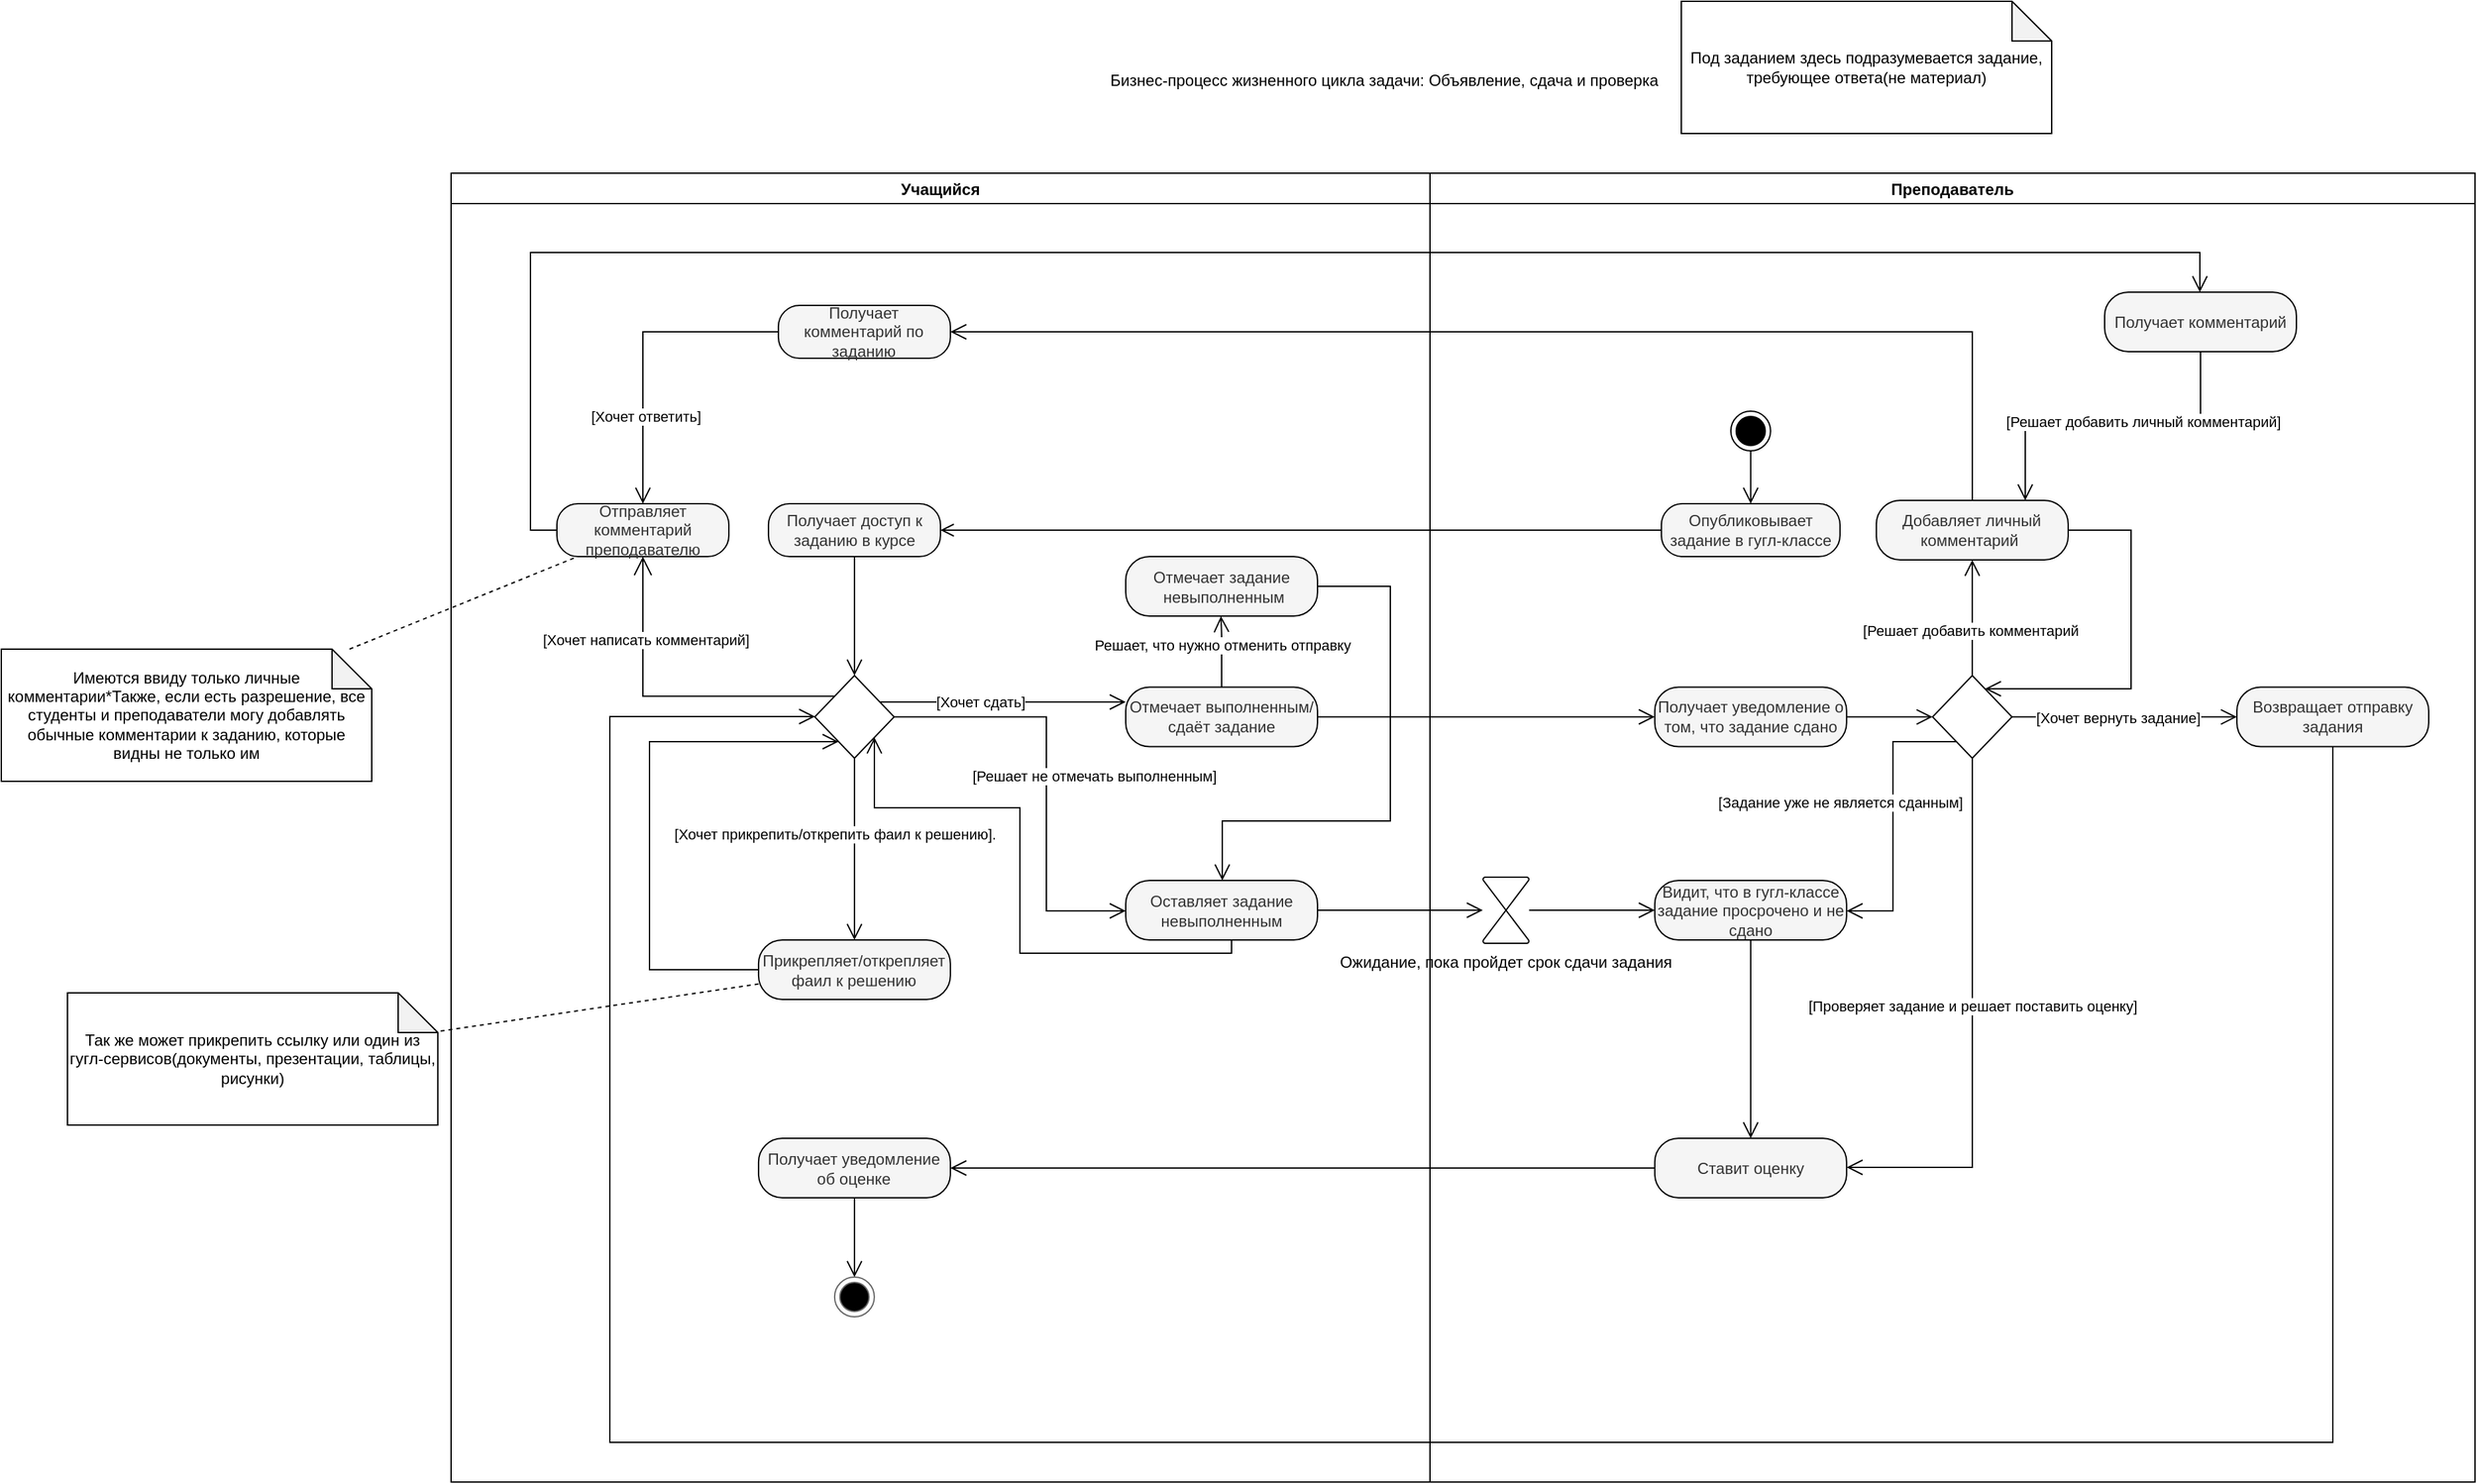 <mxfile version="17.1.2" type="github">
  <diagram id="ylUfS64duYymFjWkmxjw" name="Page-1">
    <mxGraphModel dx="2628" dy="2053" grid="1" gridSize="10" guides="1" tooltips="1" connect="1" arrows="1" fold="1" page="1" pageScale="1" pageWidth="850" pageHeight="1100" math="0" shadow="0">
      <root>
        <mxCell id="0" />
        <mxCell id="1" parent="0" />
        <mxCell id="qSVLZNxjzEXECnaaf9MO-2" value="Учащийся" style="swimlane;" vertex="1" parent="1">
          <mxGeometry x="-210" y="30" width="740" height="990" as="geometry" />
        </mxCell>
        <mxCell id="qSVLZNxjzEXECnaaf9MO-13" style="edgeStyle=orthogonalEdgeStyle;rounded=0;orthogonalLoop=1;jettySize=auto;html=1;endArrow=open;endFill=0;startSize=10;endSize=10;strokeColor=#000000;" edge="1" parent="qSVLZNxjzEXECnaaf9MO-2" source="qSVLZNxjzEXECnaaf9MO-11" target="qSVLZNxjzEXECnaaf9MO-12">
          <mxGeometry relative="1" as="geometry" />
        </mxCell>
        <mxCell id="qSVLZNxjzEXECnaaf9MO-11" value="Получает доступ к заданию в курсе" style="rounded=1;whiteSpace=wrap;html=1;arcSize=40;fillColor=#f5f5f5;strokeColor=#000000;fontColor=#333333;" vertex="1" parent="qSVLZNxjzEXECnaaf9MO-2">
          <mxGeometry x="239.94" y="250" width="130" height="40" as="geometry" />
        </mxCell>
        <mxCell id="qSVLZNxjzEXECnaaf9MO-12" value="" style="rhombus;whiteSpace=wrap;html=1;strokeColor=#000000;" vertex="1" parent="qSVLZNxjzEXECnaaf9MO-2">
          <mxGeometry x="274.94" y="380" width="60" height="62.5" as="geometry" />
        </mxCell>
        <mxCell id="qSVLZNxjzEXECnaaf9MO-22" style="edgeStyle=orthogonalEdgeStyle;rounded=0;orthogonalLoop=1;jettySize=auto;html=1;endArrow=open;endFill=0;startSize=10;endSize=10;strokeColor=#000000;" edge="1" parent="qSVLZNxjzEXECnaaf9MO-2" source="qSVLZNxjzEXECnaaf9MO-19" target="qSVLZNxjzEXECnaaf9MO-12">
          <mxGeometry relative="1" as="geometry">
            <Array as="points">
              <mxPoint x="150" y="603" />
              <mxPoint x="150" y="430" />
            </Array>
          </mxGeometry>
        </mxCell>
        <mxCell id="qSVLZNxjzEXECnaaf9MO-19" value="Прикрепляет/открепляет фаил к решению" style="rounded=1;whiteSpace=wrap;html=1;arcSize=40;fillColor=#f5f5f5;strokeColor=#000000;fontColor=#333333;" vertex="1" parent="qSVLZNxjzEXECnaaf9MO-2">
          <mxGeometry x="232.44" y="580" width="145" height="45" as="geometry" />
        </mxCell>
        <mxCell id="qSVLZNxjzEXECnaaf9MO-17" style="edgeStyle=orthogonalEdgeStyle;rounded=0;orthogonalLoop=1;jettySize=auto;html=1;endArrow=open;endFill=0;startSize=10;endSize=10;strokeColor=#000000;" edge="1" parent="qSVLZNxjzEXECnaaf9MO-2" source="qSVLZNxjzEXECnaaf9MO-12" target="qSVLZNxjzEXECnaaf9MO-19">
          <mxGeometry relative="1" as="geometry">
            <mxPoint x="304.94" y="570" as="targetPoint" />
          </mxGeometry>
        </mxCell>
        <mxCell id="qSVLZNxjzEXECnaaf9MO-18" value="[Хочет прикрепить/открепить фаил к решению]." style="edgeLabel;html=1;align=center;verticalAlign=middle;resizable=0;points=[];" vertex="1" connectable="0" parent="qSVLZNxjzEXECnaaf9MO-17">
          <mxGeometry x="-0.348" y="-1" relative="1" as="geometry">
            <mxPoint x="-14" y="12" as="offset" />
          </mxGeometry>
        </mxCell>
        <mxCell id="qSVLZNxjzEXECnaaf9MO-44" value="Получает комментарий по заданию" style="rounded=1;whiteSpace=wrap;html=1;arcSize=40;fillColor=#f5f5f5;strokeColor=#000000;fontColor=#333333;" vertex="1" parent="qSVLZNxjzEXECnaaf9MO-2">
          <mxGeometry x="247.44" y="100" width="130" height="40" as="geometry" />
        </mxCell>
        <mxCell id="qSVLZNxjzEXECnaaf9MO-48" value="Отмечает выполненным/сдаёт задание" style="rounded=1;whiteSpace=wrap;html=1;arcSize=40;fillColor=#f5f5f5;strokeColor=#000000;fontColor=#333333;" vertex="1" parent="qSVLZNxjzEXECnaaf9MO-2">
          <mxGeometry x="510.0" y="388.75" width="145" height="45" as="geometry" />
        </mxCell>
        <mxCell id="qSVLZNxjzEXECnaaf9MO-49" value="" style="edgeStyle=orthogonalEdgeStyle;rounded=0;orthogonalLoop=1;jettySize=auto;html=1;endArrow=open;endFill=0;startSize=10;endSize=10;strokeColor=#000000;" edge="1" parent="qSVLZNxjzEXECnaaf9MO-2" source="qSVLZNxjzEXECnaaf9MO-12" target="qSVLZNxjzEXECnaaf9MO-48">
          <mxGeometry relative="1" as="geometry">
            <mxPoint x="509.95" y="357" as="targetPoint" />
            <mxPoint x="334.927" y="411.263" as="sourcePoint" />
            <Array as="points">
              <mxPoint x="460" y="400" />
              <mxPoint x="460" y="400" />
            </Array>
          </mxGeometry>
        </mxCell>
        <mxCell id="qSVLZNxjzEXECnaaf9MO-50" value="[Хочет сдать]" style="edgeLabel;html=1;align=center;verticalAlign=middle;resizable=0;points=[];" vertex="1" connectable="0" parent="qSVLZNxjzEXECnaaf9MO-49">
          <mxGeometry x="-0.379" y="-1" relative="1" as="geometry">
            <mxPoint x="18" y="-1" as="offset" />
          </mxGeometry>
        </mxCell>
        <mxCell id="qSVLZNxjzEXECnaaf9MO-53" value="Отправляет комментарий преподавателю" style="rounded=1;whiteSpace=wrap;html=1;arcSize=40;fillColor=#f5f5f5;strokeColor=#000000;fontColor=#333333;" vertex="1" parent="qSVLZNxjzEXECnaaf9MO-2">
          <mxGeometry x="80" y="250" width="130" height="40" as="geometry" />
        </mxCell>
        <mxCell id="qSVLZNxjzEXECnaaf9MO-58" value="" style="endArrow=open;endFill=1;endSize=12;html=1;rounded=0;strokeColor=#000000;exitX=0;exitY=0;exitDx=0;exitDy=0;edgeStyle=orthogonalEdgeStyle;" edge="1" parent="qSVLZNxjzEXECnaaf9MO-2" source="qSVLZNxjzEXECnaaf9MO-12" target="qSVLZNxjzEXECnaaf9MO-53">
          <mxGeometry width="160" relative="1" as="geometry">
            <mxPoint x="-30" y="430" as="sourcePoint" />
            <mxPoint x="130" y="430" as="targetPoint" />
          </mxGeometry>
        </mxCell>
        <mxCell id="qSVLZNxjzEXECnaaf9MO-59" value="[Хочет написать комментарий]" style="edgeLabel;html=1;align=center;verticalAlign=middle;resizable=0;points=[];" vertex="1" connectable="0" parent="qSVLZNxjzEXECnaaf9MO-58">
          <mxGeometry x="0.495" y="-2" relative="1" as="geometry">
            <mxPoint as="offset" />
          </mxGeometry>
        </mxCell>
        <mxCell id="qSVLZNxjzEXECnaaf9MO-56" style="edgeStyle=orthogonalEdgeStyle;rounded=0;orthogonalLoop=1;jettySize=auto;html=1;endArrow=open;endFill=0;startSize=10;endSize=10;strokeColor=#000000;" edge="1" parent="qSVLZNxjzEXECnaaf9MO-2" source="qSVLZNxjzEXECnaaf9MO-44" target="qSVLZNxjzEXECnaaf9MO-53">
          <mxGeometry relative="1" as="geometry">
            <mxPoint x="282.453" y="151.263" as="sourcePoint" />
          </mxGeometry>
        </mxCell>
        <mxCell id="qSVLZNxjzEXECnaaf9MO-57" value="[Хочет ответить]" style="edgeLabel;html=1;align=center;verticalAlign=middle;resizable=0;points=[];" vertex="1" connectable="0" parent="qSVLZNxjzEXECnaaf9MO-56">
          <mxGeometry x="-0.149" y="2" relative="1" as="geometry">
            <mxPoint x="-2" y="62" as="offset" />
          </mxGeometry>
        </mxCell>
        <mxCell id="qSVLZNxjzEXECnaaf9MO-67" value="Получает уведомление об оценке" style="rounded=1;whiteSpace=wrap;html=1;arcSize=40;fillColor=#f5f5f5;strokeColor=#000000;fontColor=#333333;" vertex="1" parent="qSVLZNxjzEXECnaaf9MO-2">
          <mxGeometry x="232.44" y="730" width="145" height="45" as="geometry" />
        </mxCell>
        <mxCell id="qSVLZNxjzEXECnaaf9MO-76" value="Оставляет задание невыполненным" style="rounded=1;whiteSpace=wrap;html=1;arcSize=40;fillColor=#f5f5f5;strokeColor=#000000;fontColor=#333333;" vertex="1" parent="qSVLZNxjzEXECnaaf9MO-2">
          <mxGeometry x="510" y="535" width="145" height="45" as="geometry" />
        </mxCell>
        <mxCell id="qSVLZNxjzEXECnaaf9MO-24" value="" style="endArrow=open;html=1;rounded=0;startSize=10;endSize=10;strokeColor=#000000;edgeStyle=orthogonalEdgeStyle;endFill=0;" edge="1" parent="qSVLZNxjzEXECnaaf9MO-2" source="qSVLZNxjzEXECnaaf9MO-12" target="qSVLZNxjzEXECnaaf9MO-76">
          <mxGeometry width="50" height="50" relative="1" as="geometry">
            <mxPoint x="350" y="430" as="sourcePoint" />
            <mxPoint x="490" y="590" as="targetPoint" />
            <Array as="points">
              <mxPoint x="450" y="411" />
              <mxPoint x="450" y="558" />
            </Array>
          </mxGeometry>
        </mxCell>
        <mxCell id="qSVLZNxjzEXECnaaf9MO-27" value="[Решает не отмечать выполненным]" style="edgeLabel;html=1;align=center;verticalAlign=middle;resizable=0;points=[];" vertex="1" connectable="0" parent="qSVLZNxjzEXECnaaf9MO-24">
          <mxGeometry x="0.025" y="-3" relative="1" as="geometry">
            <mxPoint x="39" y="-5" as="offset" />
          </mxGeometry>
        </mxCell>
        <mxCell id="qSVLZNxjzEXECnaaf9MO-80" style="edgeStyle=orthogonalEdgeStyle;rounded=0;orthogonalLoop=1;jettySize=auto;html=1;endArrow=open;endFill=0;startSize=10;endSize=10;strokeColor=#000000;" edge="1" parent="qSVLZNxjzEXECnaaf9MO-2" source="qSVLZNxjzEXECnaaf9MO-76" target="qSVLZNxjzEXECnaaf9MO-12">
          <mxGeometry relative="1" as="geometry">
            <mxPoint x="500" y="670" as="targetPoint" />
            <Array as="points">
              <mxPoint x="590" y="590" />
              <mxPoint x="430" y="590" />
              <mxPoint x="430" y="480" />
              <mxPoint x="320" y="480" />
            </Array>
          </mxGeometry>
        </mxCell>
        <mxCell id="qSVLZNxjzEXECnaaf9MO-82" style="edgeStyle=orthogonalEdgeStyle;rounded=0;orthogonalLoop=1;jettySize=auto;html=1;endArrow=open;endFill=0;startSize=10;endSize=10;strokeColor=#000000;" edge="1" parent="qSVLZNxjzEXECnaaf9MO-2" source="qSVLZNxjzEXECnaaf9MO-81" target="qSVLZNxjzEXECnaaf9MO-76">
          <mxGeometry relative="1" as="geometry">
            <Array as="points">
              <mxPoint x="710" y="312" />
              <mxPoint x="710" y="490" />
              <mxPoint x="583" y="490" />
            </Array>
          </mxGeometry>
        </mxCell>
        <mxCell id="qSVLZNxjzEXECnaaf9MO-81" value="Отмечает&amp;nbsp;задание&lt;br&gt;&amp;nbsp;невыполненным" style="rounded=1;whiteSpace=wrap;html=1;arcSize=40;fillColor=#f5f5f5;strokeColor=#000000;fontColor=#333333;" vertex="1" parent="qSVLZNxjzEXECnaaf9MO-2">
          <mxGeometry x="510" y="290" width="145" height="45" as="geometry" />
        </mxCell>
        <mxCell id="qSVLZNxjzEXECnaaf9MO-72" style="edgeStyle=orthogonalEdgeStyle;rounded=0;orthogonalLoop=1;jettySize=auto;html=1;endArrow=open;endFill=0;startSize=10;endSize=10;strokeColor=#000000;" edge="1" parent="qSVLZNxjzEXECnaaf9MO-2" source="qSVLZNxjzEXECnaaf9MO-48" target="qSVLZNxjzEXECnaaf9MO-81">
          <mxGeometry relative="1" as="geometry">
            <Array as="points">
              <mxPoint x="582" y="350" />
              <mxPoint x="582" y="350" />
            </Array>
          </mxGeometry>
        </mxCell>
        <mxCell id="qSVLZNxjzEXECnaaf9MO-74" value="Решает, что нужно отменить отправку" style="edgeLabel;html=1;align=center;verticalAlign=middle;resizable=0;points=[];" vertex="1" connectable="0" parent="qSVLZNxjzEXECnaaf9MO-72">
          <mxGeometry x="-0.451" y="2" relative="1" as="geometry">
            <mxPoint x="2" y="-17" as="offset" />
          </mxGeometry>
        </mxCell>
        <mxCell id="qSVLZNxjzEXECnaaf9MO-3" value="Преподаватель" style="swimlane;" vertex="1" parent="1">
          <mxGeometry x="530" y="30" width="790" height="990" as="geometry" />
        </mxCell>
        <mxCell id="qSVLZNxjzEXECnaaf9MO-6" value="" style="ellipse;html=1;shape=endState;fillColor=#000000;strokeColor=#000000;fontColor=#333333;" vertex="1" parent="qSVLZNxjzEXECnaaf9MO-3">
          <mxGeometry x="227.45" y="180" width="30" height="30" as="geometry" />
        </mxCell>
        <mxCell id="qSVLZNxjzEXECnaaf9MO-8" value="Опубликовывает задание в гугл-классе" style="rounded=1;whiteSpace=wrap;html=1;arcSize=40;fillColor=#f5f5f5;strokeColor=#000000;fontColor=#333333;" vertex="1" parent="qSVLZNxjzEXECnaaf9MO-3">
          <mxGeometry x="174.95" y="250" width="135" height="40" as="geometry" />
        </mxCell>
        <mxCell id="qSVLZNxjzEXECnaaf9MO-7" style="edgeStyle=orthogonalEdgeStyle;rounded=0;orthogonalLoop=1;jettySize=auto;html=1;endArrow=open;endFill=0;endSize=10;startSize=10;fillColor=#f5f5f5;strokeColor=#000000;" edge="1" parent="qSVLZNxjzEXECnaaf9MO-3" source="qSVLZNxjzEXECnaaf9MO-6" target="qSVLZNxjzEXECnaaf9MO-8">
          <mxGeometry relative="1" as="geometry">
            <mxPoint x="234.95" y="290.0" as="targetPoint" />
          </mxGeometry>
        </mxCell>
        <mxCell id="qSVLZNxjzEXECnaaf9MO-16" value="Получает уведомление о том, что задание сдано" style="rounded=1;whiteSpace=wrap;html=1;arcSize=40;fillColor=#f5f5f5;strokeColor=#000000;fontColor=#333333;" vertex="1" parent="qSVLZNxjzEXECnaaf9MO-3">
          <mxGeometry x="169.95" y="388.75" width="145" height="45" as="geometry" />
        </mxCell>
        <mxCell id="qSVLZNxjzEXECnaaf9MO-31" style="edgeStyle=orthogonalEdgeStyle;rounded=0;orthogonalLoop=1;jettySize=auto;html=1;endArrow=open;endFill=0;startSize=10;endSize=10;strokeColor=#000000;" edge="1" parent="qSVLZNxjzEXECnaaf9MO-3" source="qSVLZNxjzEXECnaaf9MO-23" target="qSVLZNxjzEXECnaaf9MO-28">
          <mxGeometry relative="1" as="geometry" />
        </mxCell>
        <mxCell id="qSVLZNxjzEXECnaaf9MO-23" value="Видит, что в гугл-классе задание просрочено и не сдано" style="rounded=1;whiteSpace=wrap;html=1;arcSize=40;fillColor=#f5f5f5;strokeColor=#000000;fontColor=#333333;" vertex="1" parent="qSVLZNxjzEXECnaaf9MO-3">
          <mxGeometry x="169.95" y="535" width="145" height="45" as="geometry" />
        </mxCell>
        <mxCell id="qSVLZNxjzEXECnaaf9MO-26" style="edgeStyle=orthogonalEdgeStyle;rounded=0;orthogonalLoop=1;jettySize=auto;html=1;endArrow=open;endFill=0;startSize=10;endSize=10;strokeColor=#000000;" edge="1" parent="qSVLZNxjzEXECnaaf9MO-3" source="qSVLZNxjzEXECnaaf9MO-25" target="qSVLZNxjzEXECnaaf9MO-23">
          <mxGeometry relative="1" as="geometry" />
        </mxCell>
        <mxCell id="qSVLZNxjzEXECnaaf9MO-25" value="Ожидание, пока пройдет срок сдачи задания" style="verticalLabelPosition=bottom;verticalAlign=top;html=1;shape=mxgraph.flowchart.collate;strokeColor=#000000;" vertex="1" parent="qSVLZNxjzEXECnaaf9MO-3">
          <mxGeometry x="39.95" y="532.5" width="35" height="50" as="geometry" />
        </mxCell>
        <mxCell id="qSVLZNxjzEXECnaaf9MO-28" value="Ставит оценку" style="rounded=1;whiteSpace=wrap;html=1;arcSize=40;fillColor=#f5f5f5;strokeColor=#000000;fontColor=#333333;" vertex="1" parent="qSVLZNxjzEXECnaaf9MO-3">
          <mxGeometry x="169.95" y="730" width="145" height="45" as="geometry" />
        </mxCell>
        <mxCell id="qSVLZNxjzEXECnaaf9MO-39" style="edgeStyle=orthogonalEdgeStyle;rounded=0;orthogonalLoop=1;jettySize=auto;html=1;endArrow=open;endFill=0;startSize=10;endSize=10;strokeColor=#000000;" edge="1" parent="qSVLZNxjzEXECnaaf9MO-3" source="qSVLZNxjzEXECnaaf9MO-34" target="qSVLZNxjzEXECnaaf9MO-38">
          <mxGeometry relative="1" as="geometry" />
        </mxCell>
        <mxCell id="qSVLZNxjzEXECnaaf9MO-40" value="[Решает добавить комментарий&amp;nbsp;" style="edgeLabel;html=1;align=center;verticalAlign=middle;resizable=0;points=[];" vertex="1" connectable="0" parent="qSVLZNxjzEXECnaaf9MO-39">
          <mxGeometry x="-0.209" relative="1" as="geometry">
            <mxPoint as="offset" />
          </mxGeometry>
        </mxCell>
        <mxCell id="qSVLZNxjzEXECnaaf9MO-47" style="edgeStyle=orthogonalEdgeStyle;rounded=0;orthogonalLoop=1;jettySize=auto;html=1;endArrow=open;endFill=0;startSize=10;endSize=10;strokeColor=#000000;" edge="1" parent="qSVLZNxjzEXECnaaf9MO-3" source="qSVLZNxjzEXECnaaf9MO-34" target="qSVLZNxjzEXECnaaf9MO-46">
          <mxGeometry relative="1" as="geometry" />
        </mxCell>
        <mxCell id="qSVLZNxjzEXECnaaf9MO-51" value="[Хочет вернуть задание]" style="edgeLabel;html=1;align=center;verticalAlign=middle;resizable=0;points=[];" vertex="1" connectable="0" parent="qSVLZNxjzEXECnaaf9MO-47">
          <mxGeometry x="-0.273" y="3" relative="1" as="geometry">
            <mxPoint x="18" y="3" as="offset" />
          </mxGeometry>
        </mxCell>
        <mxCell id="qSVLZNxjzEXECnaaf9MO-34" value="" style="rhombus;whiteSpace=wrap;html=1;strokeColor=#000000;" vertex="1" parent="qSVLZNxjzEXECnaaf9MO-3">
          <mxGeometry x="379.95" y="380" width="60" height="62.5" as="geometry" />
        </mxCell>
        <mxCell id="qSVLZNxjzEXECnaaf9MO-33" style="edgeStyle=orthogonalEdgeStyle;rounded=0;orthogonalLoop=1;jettySize=auto;html=1;endArrow=open;endFill=0;startSize=10;endSize=10;strokeColor=#000000;" edge="1" parent="qSVLZNxjzEXECnaaf9MO-3" source="qSVLZNxjzEXECnaaf9MO-16" target="qSVLZNxjzEXECnaaf9MO-34">
          <mxGeometry relative="1" as="geometry">
            <mxPoint x="439.95" y="411.25" as="targetPoint" />
          </mxGeometry>
        </mxCell>
        <mxCell id="qSVLZNxjzEXECnaaf9MO-35" style="edgeStyle=orthogonalEdgeStyle;rounded=0;orthogonalLoop=1;jettySize=auto;html=1;endArrow=open;endFill=0;startSize=10;endSize=10;strokeColor=#000000;" edge="1" parent="qSVLZNxjzEXECnaaf9MO-3" source="qSVLZNxjzEXECnaaf9MO-34" target="qSVLZNxjzEXECnaaf9MO-28">
          <mxGeometry relative="1" as="geometry">
            <mxPoint x="469.95" y="760" as="targetPoint" />
            <Array as="points">
              <mxPoint x="409.95" y="752" />
            </Array>
          </mxGeometry>
        </mxCell>
        <mxCell id="qSVLZNxjzEXECnaaf9MO-36" value="[Проверяет задание и решает поставить оценку]" style="edgeLabel;html=1;align=center;verticalAlign=middle;resizable=0;points=[];" vertex="1" connectable="0" parent="qSVLZNxjzEXECnaaf9MO-35">
          <mxGeometry x="0.571" y="1" relative="1" as="geometry">
            <mxPoint x="8" y="-123" as="offset" />
          </mxGeometry>
        </mxCell>
        <mxCell id="qSVLZNxjzEXECnaaf9MO-41" style="edgeStyle=orthogonalEdgeStyle;rounded=0;orthogonalLoop=1;jettySize=auto;html=1;endArrow=open;endFill=0;startSize=10;endSize=10;strokeColor=#000000;" edge="1" parent="qSVLZNxjzEXECnaaf9MO-3" source="qSVLZNxjzEXECnaaf9MO-38" target="qSVLZNxjzEXECnaaf9MO-34">
          <mxGeometry relative="1" as="geometry">
            <Array as="points">
              <mxPoint x="530" y="270" />
              <mxPoint x="530" y="390" />
            </Array>
          </mxGeometry>
        </mxCell>
        <mxCell id="qSVLZNxjzEXECnaaf9MO-38" value="Добавляет личный комментарий&amp;nbsp;" style="rounded=1;whiteSpace=wrap;html=1;arcSize=40;fillColor=#f5f5f5;strokeColor=#000000;fontColor=#333333;" vertex="1" parent="qSVLZNxjzEXECnaaf9MO-3">
          <mxGeometry x="337.45" y="247.5" width="145" height="45" as="geometry" />
        </mxCell>
        <mxCell id="qSVLZNxjzEXECnaaf9MO-46" value="Возвращает отправку задания" style="rounded=1;whiteSpace=wrap;html=1;arcSize=40;fillColor=#f5f5f5;strokeColor=#000000;fontColor=#333333;" vertex="1" parent="qSVLZNxjzEXECnaaf9MO-3">
          <mxGeometry x="610" y="388.75" width="145" height="45" as="geometry" />
        </mxCell>
        <mxCell id="qSVLZNxjzEXECnaaf9MO-61" value="Получает комментарий" style="rounded=1;whiteSpace=wrap;html=1;arcSize=40;fillColor=#f5f5f5;strokeColor=#000000;fontColor=#333333;" vertex="1" parent="qSVLZNxjzEXECnaaf9MO-3">
          <mxGeometry x="510" y="90" width="145" height="45" as="geometry" />
        </mxCell>
        <mxCell id="qSVLZNxjzEXECnaaf9MO-62" style="edgeStyle=orthogonalEdgeStyle;rounded=0;orthogonalLoop=1;jettySize=auto;html=1;endArrow=open;endFill=0;startSize=10;endSize=10;strokeColor=#000000;" edge="1" parent="qSVLZNxjzEXECnaaf9MO-3" source="qSVLZNxjzEXECnaaf9MO-61" target="qSVLZNxjzEXECnaaf9MO-38">
          <mxGeometry relative="1" as="geometry">
            <mxPoint x="949.95" y="420" as="sourcePoint" />
            <mxPoint x="949.95" y="332.5" as="targetPoint" />
            <Array as="points">
              <mxPoint x="450" y="188" />
            </Array>
          </mxGeometry>
        </mxCell>
        <mxCell id="qSVLZNxjzEXECnaaf9MO-63" value="[Решает добавить личный комментарий]" style="edgeLabel;html=1;align=center;verticalAlign=middle;resizable=0;points=[];" vertex="1" connectable="0" parent="qSVLZNxjzEXECnaaf9MO-62">
          <mxGeometry x="-0.209" relative="1" as="geometry">
            <mxPoint as="offset" />
          </mxGeometry>
        </mxCell>
        <mxCell id="qSVLZNxjzEXECnaaf9MO-78" value="" style="endArrow=open;html=1;rounded=0;startSize=10;endSize=10;strokeColor=#000000;endFill=0;edgeStyle=orthogonalEdgeStyle;" edge="1" parent="qSVLZNxjzEXECnaaf9MO-3" source="qSVLZNxjzEXECnaaf9MO-34" target="qSVLZNxjzEXECnaaf9MO-23">
          <mxGeometry width="50" height="50" relative="1" as="geometry">
            <mxPoint x="360" y="450" as="sourcePoint" />
            <mxPoint x="410" y="400" as="targetPoint" />
            <Array as="points">
              <mxPoint x="350" y="430" />
              <mxPoint x="350" y="558" />
            </Array>
          </mxGeometry>
        </mxCell>
        <mxCell id="qSVLZNxjzEXECnaaf9MO-79" value="[Задание уже не является сданным]" style="edgeLabel;html=1;align=center;verticalAlign=middle;resizable=0;points=[];" vertex="1" connectable="0" parent="qSVLZNxjzEXECnaaf9MO-78">
          <mxGeometry x="-0.113" relative="1" as="geometry">
            <mxPoint x="-40" as="offset" />
          </mxGeometry>
        </mxCell>
        <mxCell id="qSVLZNxjzEXECnaaf9MO-4" value="Бизнес-процесс жизненного цикла задачи: Объявление, сдача и проверка" style="text;html=1;align=center;verticalAlign=middle;resizable=0;points=[];autosize=1;strokeColor=none;fillColor=none;" vertex="1" parent="1">
          <mxGeometry x="280" y="-50" width="430" height="20" as="geometry" />
        </mxCell>
        <mxCell id="qSVLZNxjzEXECnaaf9MO-10" value="Под заданием здесь подразумевается задание, требующее ответа(не материал)" style="shape=note;whiteSpace=wrap;html=1;backgroundOutline=1;darkOpacity=0.05;" vertex="1" parent="1">
          <mxGeometry x="720" y="-100" width="280" height="100" as="geometry" />
        </mxCell>
        <mxCell id="qSVLZNxjzEXECnaaf9MO-9" value="" style="edgeStyle=orthogonalEdgeStyle;html=1;verticalAlign=bottom;endArrow=open;endSize=8;rounded=0;fillColor=#f5f5f5;strokeColor=#000000;" edge="1" source="qSVLZNxjzEXECnaaf9MO-8" parent="1" target="qSVLZNxjzEXECnaaf9MO-11">
          <mxGeometry relative="1" as="geometry">
            <mxPoint x="369.95" y="350" as="targetPoint" />
          </mxGeometry>
        </mxCell>
        <mxCell id="qSVLZNxjzEXECnaaf9MO-20" value="Так же может прикрепить ссылку или один из гугл-сервисов(документы, презентации, таблицы, рисунки)" style="shape=note;whiteSpace=wrap;html=1;backgroundOutline=1;darkOpacity=0.05;" vertex="1" parent="1">
          <mxGeometry x="-500" y="650" width="280" height="100" as="geometry" />
        </mxCell>
        <mxCell id="qSVLZNxjzEXECnaaf9MO-21" value="" style="endArrow=none;dashed=1;html=1;rounded=0;startSize=10;endSize=10;strokeColor=#000000;" edge="1" parent="1" source="qSVLZNxjzEXECnaaf9MO-19" target="qSVLZNxjzEXECnaaf9MO-20">
          <mxGeometry width="50" height="50" relative="1" as="geometry">
            <mxPoint x="20" y="530" as="sourcePoint" />
            <mxPoint x="330" y="270" as="targetPoint" />
          </mxGeometry>
        </mxCell>
        <mxCell id="qSVLZNxjzEXECnaaf9MO-43" style="edgeStyle=orthogonalEdgeStyle;rounded=0;orthogonalLoop=1;jettySize=auto;html=1;endArrow=open;endFill=0;startSize=10;endSize=10;strokeColor=#000000;" edge="1" parent="1" source="qSVLZNxjzEXECnaaf9MO-38" target="qSVLZNxjzEXECnaaf9MO-44">
          <mxGeometry relative="1" as="geometry">
            <mxPoint x="290" y="100" as="targetPoint" />
            <Array as="points">
              <mxPoint x="940" y="150" />
            </Array>
          </mxGeometry>
        </mxCell>
        <mxCell id="qSVLZNxjzEXECnaaf9MO-14" style="edgeStyle=orthogonalEdgeStyle;rounded=0;orthogonalLoop=1;jettySize=auto;html=1;endArrow=open;endFill=0;startSize=10;endSize=10;strokeColor=#000000;startArrow=none;" edge="1" parent="1" source="qSVLZNxjzEXECnaaf9MO-48" target="qSVLZNxjzEXECnaaf9MO-16">
          <mxGeometry relative="1" as="geometry">
            <mxPoint x="460" y="420" as="targetPoint" />
          </mxGeometry>
        </mxCell>
        <mxCell id="qSVLZNxjzEXECnaaf9MO-52" style="edgeStyle=orthogonalEdgeStyle;rounded=0;orthogonalLoop=1;jettySize=auto;html=1;endArrow=open;endFill=0;startSize=10;endSize=10;strokeColor=#000000;" edge="1" parent="1" source="qSVLZNxjzEXECnaaf9MO-46" target="qSVLZNxjzEXECnaaf9MO-12">
          <mxGeometry relative="1" as="geometry">
            <Array as="points">
              <mxPoint x="1213" y="990" />
              <mxPoint x="-90" y="990" />
              <mxPoint x="-90" y="441" />
            </Array>
          </mxGeometry>
        </mxCell>
        <mxCell id="qSVLZNxjzEXECnaaf9MO-60" style="edgeStyle=orthogonalEdgeStyle;rounded=0;orthogonalLoop=1;jettySize=auto;html=1;endArrow=open;endFill=0;startSize=10;endSize=10;strokeColor=#000000;" edge="1" parent="1" source="qSVLZNxjzEXECnaaf9MO-53" target="qSVLZNxjzEXECnaaf9MO-61">
          <mxGeometry relative="1" as="geometry">
            <mxPoint x="1210" y="90" as="targetPoint" />
            <Array as="points">
              <mxPoint x="-150" y="300" />
              <mxPoint x="-150" y="90" />
              <mxPoint x="1112" y="90" />
            </Array>
          </mxGeometry>
        </mxCell>
        <mxCell id="qSVLZNxjzEXECnaaf9MO-65" value="Имеются ввиду только личные комментарии*Также, если есть разрешение, все студенты и преподаватели могу добавлять обычные комментарии к заданию, которые видны не только им" style="shape=note;whiteSpace=wrap;html=1;backgroundOutline=1;darkOpacity=0.05;" vertex="1" parent="1">
          <mxGeometry x="-550" y="390" width="280" height="100" as="geometry" />
        </mxCell>
        <mxCell id="qSVLZNxjzEXECnaaf9MO-66" value="" style="endArrow=none;dashed=1;html=1;rounded=0;startSize=10;endSize=10;strokeColor=#000000;" edge="1" parent="1" source="qSVLZNxjzEXECnaaf9MO-65" target="qSVLZNxjzEXECnaaf9MO-53">
          <mxGeometry width="50" height="50" relative="1" as="geometry">
            <mxPoint x="-300" y="620" as="sourcePoint" />
            <mxPoint x="-250" y="570" as="targetPoint" />
          </mxGeometry>
        </mxCell>
        <mxCell id="qSVLZNxjzEXECnaaf9MO-68" style="edgeStyle=orthogonalEdgeStyle;rounded=0;orthogonalLoop=1;jettySize=auto;html=1;endArrow=open;endFill=0;startSize=10;endSize=10;strokeColor=#000000;" edge="1" parent="1" source="qSVLZNxjzEXECnaaf9MO-28" target="qSVLZNxjzEXECnaaf9MO-67">
          <mxGeometry relative="1" as="geometry" />
        </mxCell>
        <mxCell id="qSVLZNxjzEXECnaaf9MO-69" style="edgeStyle=orthogonalEdgeStyle;rounded=0;orthogonalLoop=1;jettySize=auto;html=1;endArrow=open;endFill=0;startSize=10;endSize=10;strokeColor=#000000;" edge="1" parent="1" source="qSVLZNxjzEXECnaaf9MO-67" target="qSVLZNxjzEXECnaaf9MO-70">
          <mxGeometry relative="1" as="geometry">
            <mxPoint x="94.94" y="880" as="targetPoint" />
          </mxGeometry>
        </mxCell>
        <mxCell id="qSVLZNxjzEXECnaaf9MO-70" value="" style="ellipse;html=1;shape=endState;fillColor=#000000;strokeColor=#666666;fontColor=#333333;" vertex="1" parent="1">
          <mxGeometry x="79.94" y="865" width="30" height="30" as="geometry" />
        </mxCell>
        <mxCell id="qSVLZNxjzEXECnaaf9MO-77" style="edgeStyle=orthogonalEdgeStyle;rounded=0;orthogonalLoop=1;jettySize=auto;html=1;endArrow=open;endFill=0;startSize=10;endSize=10;strokeColor=#000000;" edge="1" parent="1" source="qSVLZNxjzEXECnaaf9MO-76" target="qSVLZNxjzEXECnaaf9MO-25">
          <mxGeometry relative="1" as="geometry" />
        </mxCell>
      </root>
    </mxGraphModel>
  </diagram>
</mxfile>
